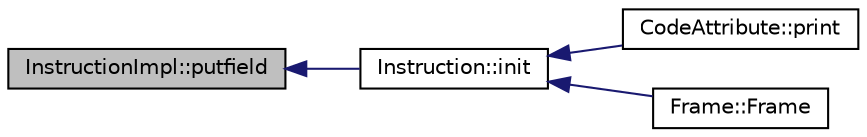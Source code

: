 digraph "InstructionImpl::putfield"
{
  edge [fontname="Helvetica",fontsize="10",labelfontname="Helvetica",labelfontsize="10"];
  node [fontname="Helvetica",fontsize="10",shape=record];
  rankdir="LR";
  Node1 [label="InstructionImpl::putfield",height=0.2,width=0.4,color="black", fillcolor="grey75", style="filled", fontcolor="black"];
  Node1 -> Node2 [dir="back",color="midnightblue",fontsize="10",style="solid"];
  Node2 [label="Instruction::init",height=0.2,width=0.4,color="black", fillcolor="white", style="filled",URL="$class_instruction.html#a145a172552303c9cbd8a5856e31a701b"];
  Node2 -> Node3 [dir="back",color="midnightblue",fontsize="10",style="solid"];
  Node3 [label="CodeAttribute::print",height=0.2,width=0.4,color="black", fillcolor="white", style="filled",URL="$class_code_attribute.html#a380eb04a01b0a0db351cf74443067ba4"];
  Node2 -> Node4 [dir="back",color="midnightblue",fontsize="10",style="solid"];
  Node4 [label="Frame::Frame",height=0.2,width=0.4,color="black", fillcolor="white", style="filled",URL="$struct_frame.html#abe0b370087d05267cab997ecdc78c4bd"];
}
